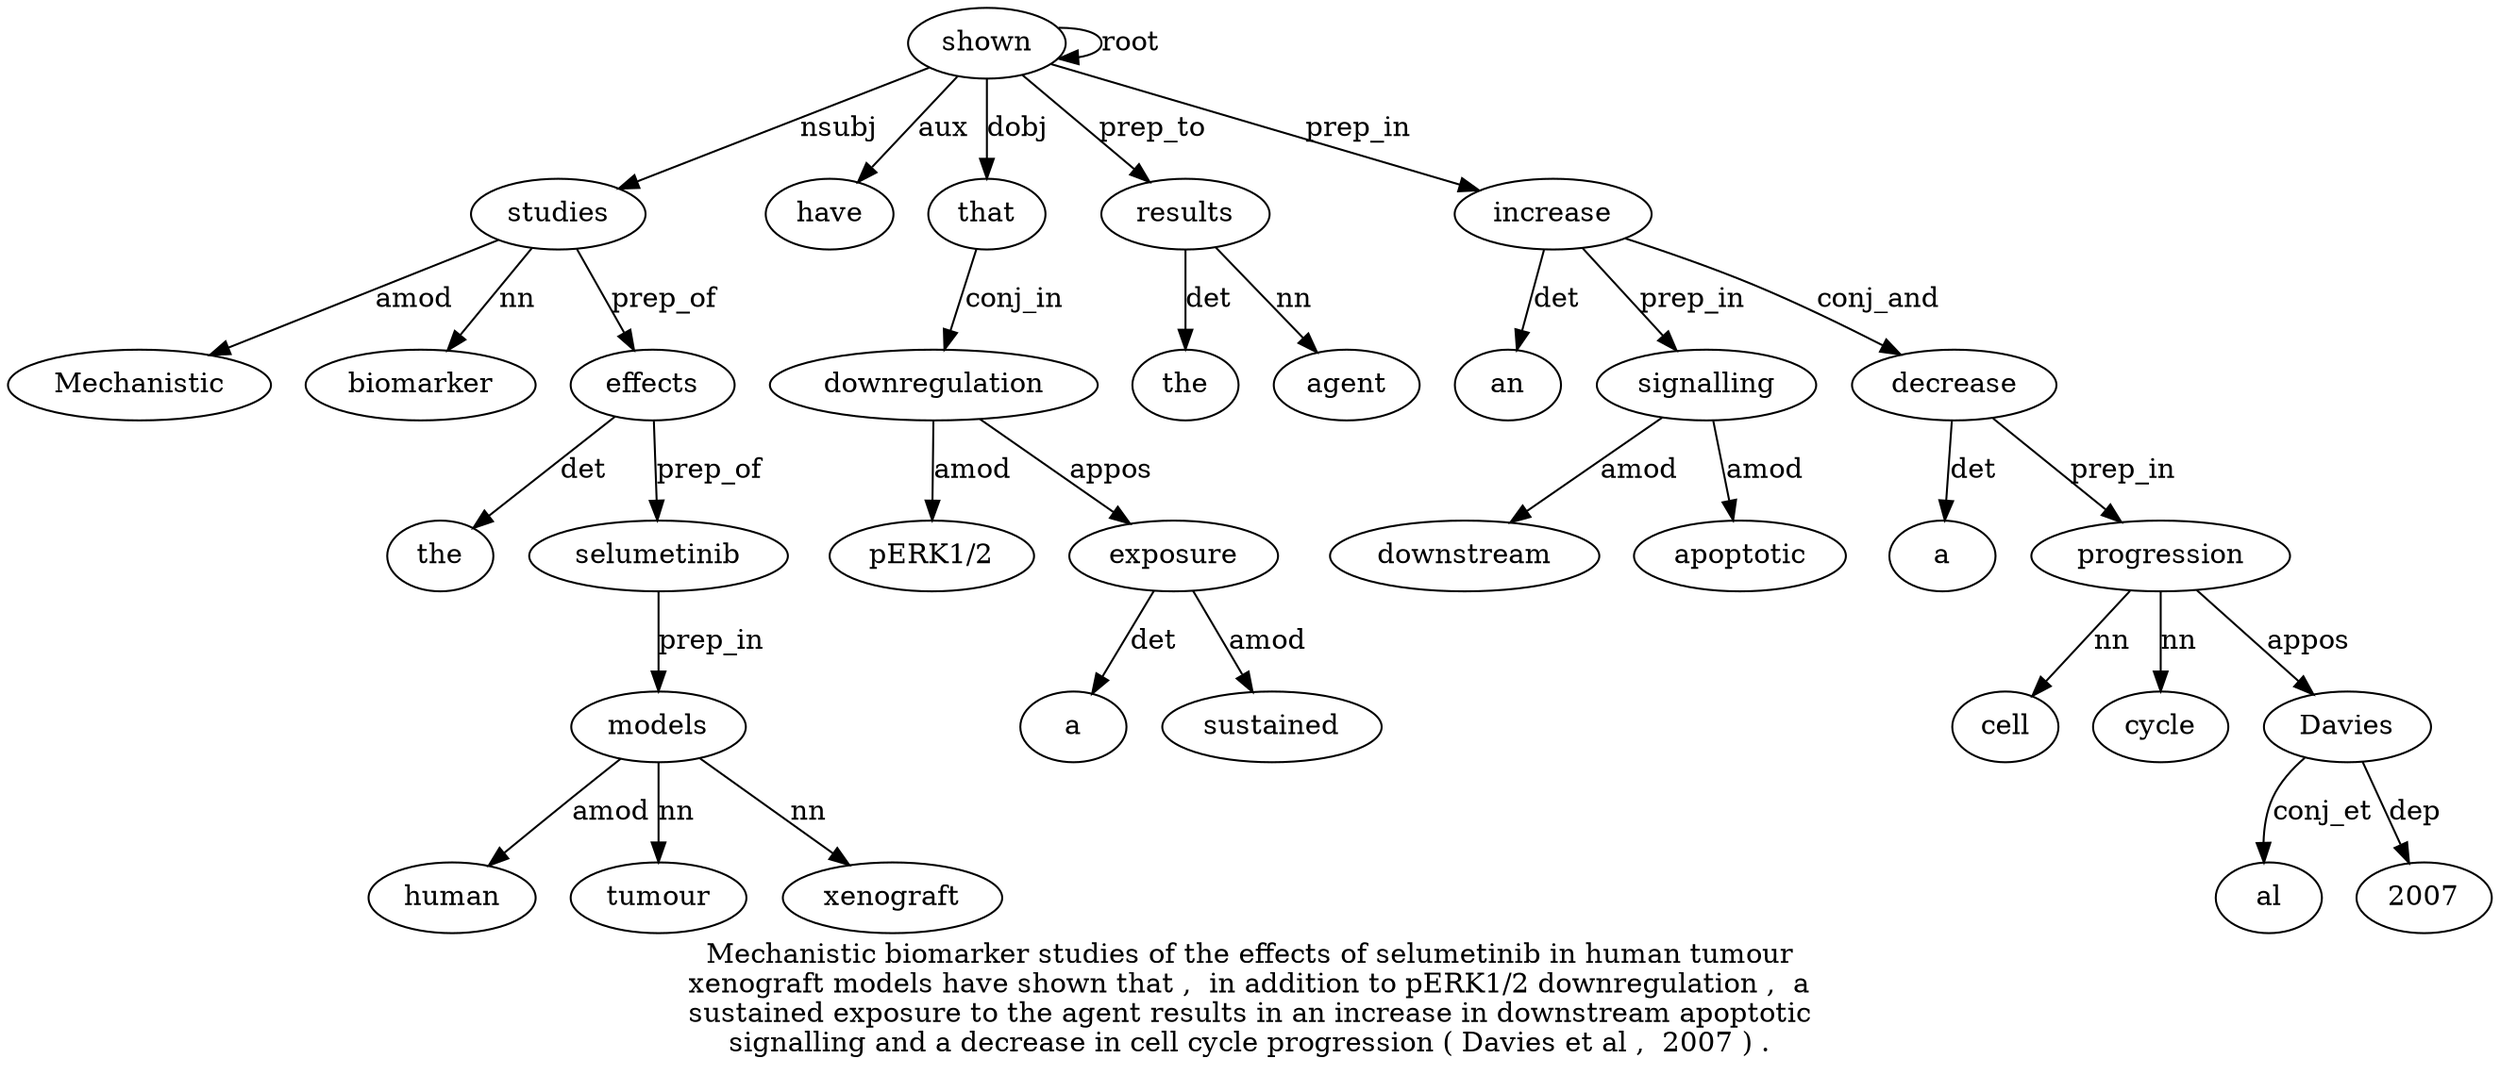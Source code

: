 digraph "Mechanistic biomarker studies of the effects of selumetinib in human tumour xenograft models have shown that ,  in addition to pERK1/2 downregulation ,  a sustained exposure to the agent results in an increase in downstream apoptotic signalling and a decrease in cell cycle progression ( Davies et al ,  2007 ) ." {
label="Mechanistic biomarker studies of the effects of selumetinib in human tumour
xenograft models have shown that ,  in addition to pERK1/2 downregulation ,  a
sustained exposure to the agent results in an increase in downstream apoptotic
signalling and a decrease in cell cycle progression ( Davies et al ,  2007 ) .";
studies3 [style=filled, fillcolor=white, label=studies];
Mechanistic1 [style=filled, fillcolor=white, label=Mechanistic];
studies3 -> Mechanistic1  [label=amod];
biomarker2 [style=filled, fillcolor=white, label=biomarker];
studies3 -> biomarker2  [label=nn];
shown15 [style=filled, fillcolor=white, label=shown];
shown15 -> studies3  [label=nsubj];
effects6 [style=filled, fillcolor=white, label=effects];
the5 [style=filled, fillcolor=white, label=the];
effects6 -> the5  [label=det];
studies3 -> effects6  [label=prep_of];
selumetinib8 [style=filled, fillcolor=white, label=selumetinib];
effects6 -> selumetinib8  [label=prep_of];
models13 [style=filled, fillcolor=white, label=models];
human10 [style=filled, fillcolor=white, label=human];
models13 -> human10  [label=amod];
tumour11 [style=filled, fillcolor=white, label=tumour];
models13 -> tumour11  [label=nn];
xenograft12 [style=filled, fillcolor=white, label=xenograft];
models13 -> xenograft12  [label=nn];
selumetinib8 -> models13  [label=prep_in];
have14 [style=filled, fillcolor=white, label=have];
shown15 -> have14  [label=aux];
shown15 -> shown15  [label=root];
that16 [style=filled, fillcolor=white, label=that];
shown15 -> that16  [label=dobj];
downregulation22 [style=filled, fillcolor=white, label=downregulation];
"pERK1/2" [style=filled, fillcolor=white, label="pERK1/2"];
downregulation22 -> "pERK1/2"  [label=amod];
that16 -> downregulation22  [label=conj_in];
exposure26 [style=filled, fillcolor=white, label=exposure];
a24 [style=filled, fillcolor=white, label=a];
exposure26 -> a24  [label=det];
sustained25 [style=filled, fillcolor=white, label=sustained];
exposure26 -> sustained25  [label=amod];
downregulation22 -> exposure26  [label=appos];
results30 [style=filled, fillcolor=white, label=results];
the28 [style=filled, fillcolor=white, label=the];
results30 -> the28  [label=det];
agent29 [style=filled, fillcolor=white, label=agent];
results30 -> agent29  [label=nn];
shown15 -> results30  [label=prep_to];
increase33 [style=filled, fillcolor=white, label=increase];
an32 [style=filled, fillcolor=white, label=an];
increase33 -> an32  [label=det];
shown15 -> increase33  [label=prep_in];
signalling37 [style=filled, fillcolor=white, label=signalling];
downstream35 [style=filled, fillcolor=white, label=downstream];
signalling37 -> downstream35  [label=amod];
apoptotic36 [style=filled, fillcolor=white, label=apoptotic];
signalling37 -> apoptotic36  [label=amod];
increase33 -> signalling37  [label=prep_in];
decrease40 [style=filled, fillcolor=white, label=decrease];
a39 [style=filled, fillcolor=white, label=a];
decrease40 -> a39  [label=det];
increase33 -> decrease40  [label=conj_and];
progression44 [style=filled, fillcolor=white, label=progression];
cell42 [style=filled, fillcolor=white, label=cell];
progression44 -> cell42  [label=nn];
cycle43 [style=filled, fillcolor=white, label=cycle];
progression44 -> cycle43  [label=nn];
decrease40 -> progression44  [label=prep_in];
Davies46 [style=filled, fillcolor=white, label=Davies];
progression44 -> Davies46  [label=appos];
al48 [style=filled, fillcolor=white, label=al];
Davies46 -> al48  [label=conj_et];
20075 [style=filled, fillcolor=white, label=2007];
Davies46 -> 20075  [label=dep];
}
